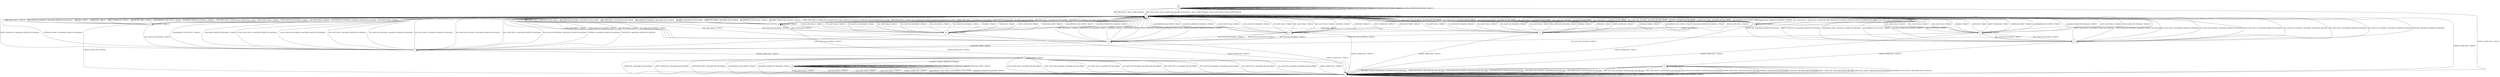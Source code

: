 digraph g {
__start0 [label="" shape="none"];

	s0 [shape="circle" label="s0"];
	s1 [shape="circle" label="s1"];
	s2 [shape="circle" label="s2"];
	s3 [shape="circle" label="s3"];
	s4 [shape="circle" label="s4"];
	s5 [shape="circle" label="s5"];
	s6 [shape="circle" label="s6"];
	s7 [shape="circle" label="s7"];
	s8 [shape="circle" label="s8"];
	s9 [shape="circle" label="s9"];
	s10 [shape="circle" label="s10"];
	s11 [shape="circle" label="s11"];
	s12 [shape="circle" label="s12"];
	s13 [shape="circle" label="s13"];
	s14 [shape="circle" label="s14"];
	s15 [shape="circle" label="s15"];
	s0 -> s1 [label="ECDH_CLIENT_HELLO / HELLO_VERIFY_REQUEST"];
	s0 -> s0 [label="ECDH_CLIENT_KEY_EXCHANGE / TIMEOUT"];
	s0 -> s1 [label="DH_CLIENT_HELLO / HELLO_VERIFY_REQUEST"];
	s0 -> s0 [label="DH_CLIENT_KEY_EXCHANGE / TIMEOUT"];
	s0 -> s1 [label="PSK_CLIENT_HELLO / HELLO_VERIFY_REQUEST"];
	s0 -> s0 [label="PSK_CLIENT_KEY_EXCHANGE / TIMEOUT"];
	s0 -> s1 [label="RSA_CLIENT_HELLO / HELLO_VERIFY_REQUEST"];
	s0 -> s0 [label="RSA_CLIENT_KEY_EXCHANGE / TIMEOUT"];
	s0 -> s2 [label="CHANGE_CIPHER_SPEC / TIMEOUT"];
	s0 -> s0 [label="FINISHED / TIMEOUT"];
	s0 -> s0 [label="APPLICATION / TIMEOUT"];
	s0 -> s0 [label="CERTIFICATE / TIMEOUT"];
	s0 -> s0 [label="EMPTY_CERTIFICATE / TIMEOUT"];
	s0 -> s0 [label="CERTIFICATE_VERIFY / TIMEOUT"];
	s0 -> s0 [label="Alert(WARNING,CLOSE_NOTIFY) / TIMEOUT"];
	s0 -> s0 [label="Alert(FATAL,UNEXPECTED_MESSAGE) / TIMEOUT"];
	s1 -> s3 [label="ECDH_CLIENT_HELLO / SERVER_HELLO,CERTIFICATE,ECDHE_SERVER_KEY_EXCHANGE,CERTIFICATE_REQUEST,SERVER_HELLO_DONE"];
	s1 -> s1 [label="ECDH_CLIENT_KEY_EXCHANGE / TIMEOUT"];
	s1 -> s6 [label="DH_CLIENT_HELLO / SERVER_HELLO,CERTIFICATE,DHE_SERVER_KEY_EXCHANGE,CERTIFICATE_REQUEST,SERVER_HELLO_DONE"];
	s1 -> s1 [label="DH_CLIENT_KEY_EXCHANGE / TIMEOUT"];
	s1 -> s4 [label="PSK_CLIENT_HELLO / SERVER_HELLO,SERVER_HELLO_DONE"];
	s1 -> s1 [label="PSK_CLIENT_KEY_EXCHANGE / TIMEOUT"];
	s1 -> s3 [label="RSA_CLIENT_HELLO / SERVER_HELLO,CERTIFICATE,CERTIFICATE_REQUEST,SERVER_HELLO_DONE"];
	s1 -> s1 [label="RSA_CLIENT_KEY_EXCHANGE / TIMEOUT"];
	s1 -> s2 [label="CHANGE_CIPHER_SPEC / TIMEOUT"];
	s1 -> s1 [label="FINISHED / TIMEOUT"];
	s1 -> s1 [label="APPLICATION / TIMEOUT"];
	s1 -> s1 [label="CERTIFICATE / TIMEOUT"];
	s1 -> s1 [label="EMPTY_CERTIFICATE / TIMEOUT"];
	s1 -> s1 [label="CERTIFICATE_VERIFY / TIMEOUT"];
	s1 -> s1 [label="Alert(WARNING,CLOSE_NOTIFY) / TIMEOUT"];
	s1 -> s1 [label="Alert(FATAL,UNEXPECTED_MESSAGE) / TIMEOUT"];
	s2 -> s2 [label="ECDH_CLIENT_HELLO / TIMEOUT"];
	s2 -> s2 [label="ECDH_CLIENT_KEY_EXCHANGE / TIMEOUT"];
	s2 -> s2 [label="DH_CLIENT_HELLO / TIMEOUT"];
	s2 -> s2 [label="DH_CLIENT_KEY_EXCHANGE / TIMEOUT"];
	s2 -> s2 [label="PSK_CLIENT_HELLO / TIMEOUT"];
	s2 -> s2 [label="PSK_CLIENT_KEY_EXCHANGE / TIMEOUT"];
	s2 -> s2 [label="RSA_CLIENT_HELLO / TIMEOUT"];
	s2 -> s2 [label="RSA_CLIENT_KEY_EXCHANGE / TIMEOUT"];
	s2 -> s2 [label="CHANGE_CIPHER_SPEC / TIMEOUT"];
	s2 -> s2 [label="FINISHED / TIMEOUT"];
	s2 -> s2 [label="APPLICATION / TIMEOUT"];
	s2 -> s2 [label="CERTIFICATE / TIMEOUT"];
	s2 -> s2 [label="EMPTY_CERTIFICATE / TIMEOUT"];
	s2 -> s2 [label="CERTIFICATE_VERIFY / TIMEOUT"];
	s2 -> s2 [label="Alert(WARNING,CLOSE_NOTIFY) / TIMEOUT"];
	s2 -> s2 [label="Alert(FATAL,UNEXPECTED_MESSAGE) / TIMEOUT"];
	s3 -> s1 [label="ECDH_CLIENT_HELLO / Alert(FATAL,DECODE_ERROR)"];
	s3 -> s1 [label="ECDH_CLIENT_KEY_EXCHANGE / Alert(FATAL,DECODE_ERROR)"];
	s3 -> s1 [label="DH_CLIENT_HELLO / Alert(FATAL,DECODE_ERROR)"];
	s3 -> s1 [label="DH_CLIENT_KEY_EXCHANGE / Alert(FATAL,DECODE_ERROR)"];
	s3 -> s1 [label="PSK_CLIENT_HELLO / Alert(FATAL,DECODE_ERROR)"];
	s3 -> s1 [label="PSK_CLIENT_KEY_EXCHANGE / Alert(FATAL,DECODE_ERROR)"];
	s3 -> s1 [label="RSA_CLIENT_HELLO / Alert(FATAL,DECODE_ERROR)"];
	s3 -> s1 [label="RSA_CLIENT_KEY_EXCHANGE / Alert(FATAL,DECODE_ERROR)"];
	s3 -> s2 [label="CHANGE_CIPHER_SPEC / TIMEOUT"];
	s3 -> s1 [label="FINISHED / Alert(FATAL,DECODE_ERROR)"];
	s3 -> s3 [label="APPLICATION / TIMEOUT"];
	s3 -> s11 [label="CERTIFICATE / TIMEOUT"];
	s3 -> s10 [label="EMPTY_CERTIFICATE / TIMEOUT"];
	s3 -> s1 [label="CERTIFICATE_VERIFY / Alert(FATAL,DECODE_ERROR)"];
	s3 -> s1 [label="Alert(WARNING,CLOSE_NOTIFY) / TIMEOUT"];
	s3 -> s1 [label="Alert(FATAL,UNEXPECTED_MESSAGE) / TIMEOUT"];
	s4 -> s1 [label="ECDH_CLIENT_HELLO / TIMEOUT"];
	s4 -> s1 [label="ECDH_CLIENT_KEY_EXCHANGE / TIMEOUT"];
	s4 -> s1 [label="DH_CLIENT_HELLO / TIMEOUT"];
	s4 -> s1 [label="DH_CLIENT_KEY_EXCHANGE / Alert(FATAL,UNKNOWN_PSK_IDENTITY)"];
	s4 -> s1 [label="PSK_CLIENT_HELLO / TIMEOUT"];
	s4 -> s5 [label="PSK_CLIENT_KEY_EXCHANGE / TIMEOUT"];
	s4 -> s1 [label="RSA_CLIENT_HELLO / TIMEOUT"];
	s4 -> s1 [label="RSA_CLIENT_KEY_EXCHANGE / Alert(FATAL,UNKNOWN_PSK_IDENTITY)"];
	s4 -> s2 [label="CHANGE_CIPHER_SPEC / TIMEOUT"];
	s4 -> s1 [label="FINISHED / TIMEOUT"];
	s4 -> s4 [label="APPLICATION / TIMEOUT"];
	s4 -> s1 [label="CERTIFICATE / TIMEOUT"];
	s4 -> s1 [label="EMPTY_CERTIFICATE / TIMEOUT"];
	s4 -> s1 [label="CERTIFICATE_VERIFY / TIMEOUT"];
	s4 -> s1 [label="Alert(WARNING,CLOSE_NOTIFY) / TIMEOUT"];
	s4 -> s1 [label="Alert(FATAL,UNEXPECTED_MESSAGE) / TIMEOUT"];
	s5 -> s1 [label="ECDH_CLIENT_HELLO / Alert(FATAL,UNEXPECTED_MESSAGE)"];
	s5 -> s1 [label="ECDH_CLIENT_KEY_EXCHANGE / Alert(FATAL,UNEXPECTED_MESSAGE)"];
	s5 -> s1 [label="DH_CLIENT_HELLO / Alert(FATAL,UNEXPECTED_MESSAGE)"];
	s5 -> s1 [label="DH_CLIENT_KEY_EXCHANGE / Alert(FATAL,UNEXPECTED_MESSAGE)"];
	s5 -> s1 [label="PSK_CLIENT_HELLO / Alert(FATAL,UNEXPECTED_MESSAGE)"];
	s5 -> s1 [label="PSK_CLIENT_KEY_EXCHANGE / Alert(FATAL,UNEXPECTED_MESSAGE)"];
	s5 -> s1 [label="RSA_CLIENT_HELLO / Alert(FATAL,UNEXPECTED_MESSAGE)"];
	s5 -> s1 [label="RSA_CLIENT_KEY_EXCHANGE / Alert(FATAL,UNEXPECTED_MESSAGE)"];
	s5 -> s8 [label="CHANGE_CIPHER_SPEC / TIMEOUT"];
	s5 -> s1 [label="FINISHED / Alert(FATAL,UNEXPECTED_MESSAGE)"];
	s5 -> s5 [label="APPLICATION / TIMEOUT"];
	s5 -> s1 [label="CERTIFICATE / Alert(FATAL,UNEXPECTED_MESSAGE)"];
	s5 -> s1 [label="EMPTY_CERTIFICATE / Alert(FATAL,UNEXPECTED_MESSAGE)"];
	s5 -> s1 [label="CERTIFICATE_VERIFY / Alert(FATAL,UNEXPECTED_MESSAGE)"];
	s5 -> s1 [label="Alert(WARNING,CLOSE_NOTIFY) / TIMEOUT"];
	s5 -> s1 [label="Alert(FATAL,UNEXPECTED_MESSAGE) / TIMEOUT"];
	s6 -> s1 [label="ECDH_CLIENT_HELLO / Alert(FATAL,DECODE_ERROR)"];
	s6 -> s1 [label="ECDH_CLIENT_KEY_EXCHANGE / Alert(FATAL,DECODE_ERROR)"];
	s6 -> s1 [label="DH_CLIENT_HELLO / Alert(FATAL,DECODE_ERROR)"];
	s6 -> s1 [label="DH_CLIENT_KEY_EXCHANGE / Alert(FATAL,DECODE_ERROR)"];
	s6 -> s1 [label="PSK_CLIENT_HELLO / Alert(FATAL,DECODE_ERROR)"];
	s6 -> s1 [label="PSK_CLIENT_KEY_EXCHANGE / Alert(FATAL,DECODE_ERROR)"];
	s6 -> s1 [label="RSA_CLIENT_HELLO / Alert(FATAL,DECODE_ERROR)"];
	s6 -> s1 [label="RSA_CLIENT_KEY_EXCHANGE / Alert(FATAL,DECODE_ERROR)"];
	s6 -> s2 [label="CHANGE_CIPHER_SPEC / TIMEOUT"];
	s6 -> s1 [label="FINISHED / Alert(FATAL,DECODE_ERROR)"];
	s6 -> s6 [label="APPLICATION / TIMEOUT"];
	s6 -> s14 [label="CERTIFICATE / TIMEOUT"];
	s6 -> s7 [label="EMPTY_CERTIFICATE / TIMEOUT"];
	s6 -> s1 [label="CERTIFICATE_VERIFY / Alert(FATAL,DECODE_ERROR)"];
	s6 -> s1 [label="Alert(WARNING,CLOSE_NOTIFY) / TIMEOUT"];
	s6 -> s1 [label="Alert(FATAL,UNEXPECTED_MESSAGE) / TIMEOUT"];
	s7 -> s1 [label="ECDH_CLIENT_HELLO / TIMEOUT"];
	s7 -> s1 [label="ECDH_CLIENT_KEY_EXCHANGE / TIMEOUT"];
	s7 -> s1 [label="DH_CLIENT_HELLO / TIMEOUT"];
	s7 -> s5 [label="DH_CLIENT_KEY_EXCHANGE / TIMEOUT"];
	s7 -> s1 [label="PSK_CLIENT_HELLO / TIMEOUT"];
	s7 -> s12 [label="PSK_CLIENT_KEY_EXCHANGE / TIMEOUT"];
	s7 -> s1 [label="RSA_CLIENT_HELLO / TIMEOUT"];
	s7 -> s12 [label="RSA_CLIENT_KEY_EXCHANGE / TIMEOUT"];
	s7 -> s2 [label="CHANGE_CIPHER_SPEC / TIMEOUT"];
	s7 -> s1 [label="FINISHED / TIMEOUT"];
	s7 -> s7 [label="APPLICATION / TIMEOUT"];
	s7 -> s1 [label="CERTIFICATE / TIMEOUT"];
	s7 -> s1 [label="EMPTY_CERTIFICATE / TIMEOUT"];
	s7 -> s1 [label="CERTIFICATE_VERIFY / TIMEOUT"];
	s7 -> s1 [label="Alert(WARNING,CLOSE_NOTIFY) / TIMEOUT"];
	s7 -> s1 [label="Alert(FATAL,UNEXPECTED_MESSAGE) / TIMEOUT"];
	s8 -> s2 [label="ECDH_CLIENT_HELLO / Alert(FATAL,DECODE_ERROR)"];
	s8 -> s2 [label="ECDH_CLIENT_KEY_EXCHANGE / Alert(FATAL,DECODE_ERROR)"];
	s8 -> s2 [label="DH_CLIENT_HELLO / Alert(FATAL,DECODE_ERROR)"];
	s8 -> s2 [label="DH_CLIENT_KEY_EXCHANGE / Alert(FATAL,DECODE_ERROR)"];
	s8 -> s2 [label="PSK_CLIENT_HELLO / Alert(FATAL,DECODE_ERROR)"];
	s8 -> s2 [label="PSK_CLIENT_KEY_EXCHANGE / Alert(FATAL,DECODE_ERROR)"];
	s8 -> s2 [label="RSA_CLIENT_HELLO / Alert(FATAL,DECODE_ERROR)"];
	s8 -> s2 [label="RSA_CLIENT_KEY_EXCHANGE / Alert(FATAL,DECODE_ERROR)"];
	s8 -> s2 [label="CHANGE_CIPHER_SPEC / TIMEOUT"];
	s8 -> s9 [label="FINISHED / CHANGE_CIPHER_SPEC,FINISHED"];
	s8 -> s8 [label="APPLICATION / TIMEOUT"];
	s8 -> s2 [label="CERTIFICATE / Alert(FATAL,DECODE_ERROR)"];
	s8 -> s2 [label="EMPTY_CERTIFICATE / Alert(FATAL,DECODE_ERROR)"];
	s8 -> s2 [label="CERTIFICATE_VERIFY / Alert(FATAL,DECODE_ERROR)"];
	s8 -> s2 [label="Alert(WARNING,CLOSE_NOTIFY) / TIMEOUT"];
	s8 -> s2 [label="Alert(FATAL,UNEXPECTED_MESSAGE) / TIMEOUT"];
	s9 -> s2 [label="ECDH_CLIENT_HELLO / TIMEOUT"];
	s9 -> s9 [label="ECDH_CLIENT_KEY_EXCHANGE / TIMEOUT"];
	s9 -> s2 [label="DH_CLIENT_HELLO / TIMEOUT"];
	s9 -> s9 [label="DH_CLIENT_KEY_EXCHANGE / TIMEOUT"];
	s9 -> s2 [label="PSK_CLIENT_HELLO / TIMEOUT"];
	s9 -> s9 [label="PSK_CLIENT_KEY_EXCHANGE / TIMEOUT"];
	s9 -> s2 [label="RSA_CLIENT_HELLO / TIMEOUT"];
	s9 -> s9 [label="RSA_CLIENT_KEY_EXCHANGE / TIMEOUT"];
	s9 -> s2 [label="CHANGE_CIPHER_SPEC / TIMEOUT"];
	s9 -> s9 [label="FINISHED / TIMEOUT"];
	s9 -> s9 [label="APPLICATION / APPLICATION"];
	s9 -> s9 [label="CERTIFICATE / TIMEOUT"];
	s9 -> s9 [label="EMPTY_CERTIFICATE / TIMEOUT"];
	s9 -> s9 [label="CERTIFICATE_VERIFY / TIMEOUT"];
	s9 -> s2 [label="Alert(WARNING,CLOSE_NOTIFY) / Alert(WARNING,CLOSE_NOTIFY)"];
	s9 -> s2 [label="Alert(FATAL,UNEXPECTED_MESSAGE) / TIMEOUT"];
	s10 -> s1 [label="ECDH_CLIENT_HELLO / TIMEOUT"];
	s10 -> s5 [label="ECDH_CLIENT_KEY_EXCHANGE / TIMEOUT"];
	s10 -> s1 [label="DH_CLIENT_HELLO / TIMEOUT"];
	s10 -> s1 [label="DH_CLIENT_KEY_EXCHANGE / TIMEOUT"];
	s10 -> s1 [label="PSK_CLIENT_HELLO / TIMEOUT"];
	s10 -> s1 [label="PSK_CLIENT_KEY_EXCHANGE / TIMEOUT"];
	s10 -> s1 [label="RSA_CLIENT_HELLO / TIMEOUT"];
	s10 -> s1 [label="RSA_CLIENT_KEY_EXCHANGE / TIMEOUT"];
	s10 -> s2 [label="CHANGE_CIPHER_SPEC / TIMEOUT"];
	s10 -> s1 [label="FINISHED / TIMEOUT"];
	s10 -> s10 [label="APPLICATION / TIMEOUT"];
	s10 -> s1 [label="CERTIFICATE / TIMEOUT"];
	s10 -> s1 [label="EMPTY_CERTIFICATE / TIMEOUT"];
	s10 -> s1 [label="CERTIFICATE_VERIFY / TIMEOUT"];
	s10 -> s1 [label="Alert(WARNING,CLOSE_NOTIFY) / TIMEOUT"];
	s10 -> s1 [label="Alert(FATAL,UNEXPECTED_MESSAGE) / TIMEOUT"];
	s11 -> s1 [label="ECDH_CLIENT_HELLO / TIMEOUT"];
	s11 -> s15 [label="ECDH_CLIENT_KEY_EXCHANGE / TIMEOUT"];
	s11 -> s1 [label="DH_CLIENT_HELLO / TIMEOUT"];
	s11 -> s1 [label="DH_CLIENT_KEY_EXCHANGE / TIMEOUT"];
	s11 -> s1 [label="PSK_CLIENT_HELLO / TIMEOUT"];
	s11 -> s1 [label="PSK_CLIENT_KEY_EXCHANGE / TIMEOUT"];
	s11 -> s1 [label="RSA_CLIENT_HELLO / TIMEOUT"];
	s11 -> s1 [label="RSA_CLIENT_KEY_EXCHANGE / TIMEOUT"];
	s11 -> s2 [label="CHANGE_CIPHER_SPEC / TIMEOUT"];
	s11 -> s1 [label="FINISHED / TIMEOUT"];
	s11 -> s11 [label="APPLICATION / TIMEOUT"];
	s11 -> s1 [label="CERTIFICATE / TIMEOUT"];
	s11 -> s1 [label="EMPTY_CERTIFICATE / TIMEOUT"];
	s11 -> s1 [label="CERTIFICATE_VERIFY / TIMEOUT"];
	s11 -> s1 [label="Alert(WARNING,CLOSE_NOTIFY) / TIMEOUT"];
	s11 -> s1 [label="Alert(FATAL,UNEXPECTED_MESSAGE) / TIMEOUT"];
	s12 -> s1 [label="ECDH_CLIENT_HELLO / Alert(FATAL,UNEXPECTED_MESSAGE)"];
	s12 -> s1 [label="ECDH_CLIENT_KEY_EXCHANGE / Alert(FATAL,UNEXPECTED_MESSAGE)"];
	s12 -> s1 [label="DH_CLIENT_HELLO / Alert(FATAL,UNEXPECTED_MESSAGE)"];
	s12 -> s1 [label="DH_CLIENT_KEY_EXCHANGE / Alert(FATAL,UNEXPECTED_MESSAGE)"];
	s12 -> s1 [label="PSK_CLIENT_HELLO / Alert(FATAL,UNEXPECTED_MESSAGE)"];
	s12 -> s1 [label="PSK_CLIENT_KEY_EXCHANGE / Alert(FATAL,UNEXPECTED_MESSAGE)"];
	s12 -> s1 [label="RSA_CLIENT_HELLO / Alert(FATAL,UNEXPECTED_MESSAGE)"];
	s12 -> s1 [label="RSA_CLIENT_KEY_EXCHANGE / Alert(FATAL,UNEXPECTED_MESSAGE)"];
	s12 -> s13 [label="CHANGE_CIPHER_SPEC / TIMEOUT"];
	s12 -> s1 [label="FINISHED / Alert(FATAL,UNEXPECTED_MESSAGE)"];
	s12 -> s12 [label="APPLICATION / TIMEOUT"];
	s12 -> s1 [label="CERTIFICATE / Alert(FATAL,UNEXPECTED_MESSAGE)"];
	s12 -> s1 [label="EMPTY_CERTIFICATE / Alert(FATAL,UNEXPECTED_MESSAGE)"];
	s12 -> s1 [label="CERTIFICATE_VERIFY / Alert(FATAL,UNEXPECTED_MESSAGE)"];
	s12 -> s1 [label="Alert(WARNING,CLOSE_NOTIFY) / TIMEOUT"];
	s12 -> s1 [label="Alert(FATAL,UNEXPECTED_MESSAGE) / TIMEOUT"];
	s13 -> s2 [label="ECDH_CLIENT_HELLO / Alert(FATAL,BAD_RECORD_MAC)"];
	s13 -> s2 [label="ECDH_CLIENT_KEY_EXCHANGE / Alert(FATAL,BAD_RECORD_MAC)"];
	s13 -> s2 [label="DH_CLIENT_HELLO / Alert(FATAL,BAD_RECORD_MAC)"];
	s13 -> s2 [label="DH_CLIENT_KEY_EXCHANGE / Alert(FATAL,BAD_RECORD_MAC)"];
	s13 -> s2 [label="PSK_CLIENT_HELLO / Alert(FATAL,BAD_RECORD_MAC)"];
	s13 -> s2 [label="PSK_CLIENT_KEY_EXCHANGE / Alert(FATAL,BAD_RECORD_MAC)"];
	s13 -> s2 [label="RSA_CLIENT_HELLO / Alert(FATAL,BAD_RECORD_MAC)"];
	s13 -> s2 [label="RSA_CLIENT_KEY_EXCHANGE / Alert(FATAL,BAD_RECORD_MAC)"];
	s13 -> s2 [label="CHANGE_CIPHER_SPEC / Alert(FATAL,BAD_RECORD_MAC)"];
	s13 -> s2 [label="FINISHED / Alert(FATAL,BAD_RECORD_MAC)"];
	s13 -> s13 [label="APPLICATION / TIMEOUT"];
	s13 -> s2 [label="CERTIFICATE / Alert(FATAL,BAD_RECORD_MAC)"];
	s13 -> s2 [label="EMPTY_CERTIFICATE / Alert(FATAL,BAD_RECORD_MAC)"];
	s13 -> s2 [label="CERTIFICATE_VERIFY / Alert(FATAL,BAD_RECORD_MAC)"];
	s13 -> s2 [label="Alert(WARNING,CLOSE_NOTIFY) / Alert(FATAL,BAD_RECORD_MAC)"];
	s13 -> s2 [label="Alert(FATAL,UNEXPECTED_MESSAGE) / Alert(FATAL,BAD_RECORD_MAC)"];
	s14 -> s1 [label="ECDH_CLIENT_HELLO / TIMEOUT"];
	s14 -> s1 [label="ECDH_CLIENT_KEY_EXCHANGE / TIMEOUT"];
	s14 -> s1 [label="DH_CLIENT_HELLO / TIMEOUT"];
	s14 -> s15 [label="DH_CLIENT_KEY_EXCHANGE / TIMEOUT"];
	s14 -> s1 [label="PSK_CLIENT_HELLO / TIMEOUT"];
	s14 -> s15 [label="PSK_CLIENT_KEY_EXCHANGE / TIMEOUT"];
	s14 -> s1 [label="RSA_CLIENT_HELLO / TIMEOUT"];
	s14 -> s15 [label="RSA_CLIENT_KEY_EXCHANGE / TIMEOUT"];
	s14 -> s2 [label="CHANGE_CIPHER_SPEC / TIMEOUT"];
	s14 -> s1 [label="FINISHED / TIMEOUT"];
	s14 -> s14 [label="APPLICATION / TIMEOUT"];
	s14 -> s1 [label="CERTIFICATE / TIMEOUT"];
	s14 -> s1 [label="EMPTY_CERTIFICATE / TIMEOUT"];
	s14 -> s1 [label="CERTIFICATE_VERIFY / TIMEOUT"];
	s14 -> s1 [label="Alert(WARNING,CLOSE_NOTIFY) / TIMEOUT"];
	s14 -> s1 [label="Alert(FATAL,UNEXPECTED_MESSAGE) / TIMEOUT"];
	s15 -> s1 [label="ECDH_CLIENT_HELLO / TIMEOUT"];
	s15 -> s1 [label="ECDH_CLIENT_KEY_EXCHANGE / TIMEOUT"];
	s15 -> s1 [label="DH_CLIENT_HELLO / TIMEOUT"];
	s15 -> s1 [label="DH_CLIENT_KEY_EXCHANGE / TIMEOUT"];
	s15 -> s1 [label="PSK_CLIENT_HELLO / TIMEOUT"];
	s15 -> s1 [label="PSK_CLIENT_KEY_EXCHANGE / TIMEOUT"];
	s15 -> s1 [label="RSA_CLIENT_HELLO / TIMEOUT"];
	s15 -> s1 [label="RSA_CLIENT_KEY_EXCHANGE / TIMEOUT"];
	s15 -> s2 [label="CHANGE_CIPHER_SPEC / TIMEOUT"];
	s15 -> s1 [label="FINISHED / TIMEOUT"];
	s15 -> s15 [label="APPLICATION / TIMEOUT"];
	s15 -> s1 [label="CERTIFICATE / TIMEOUT"];
	s15 -> s1 [label="EMPTY_CERTIFICATE / TIMEOUT"];
	s15 -> s5 [label="CERTIFICATE_VERIFY / TIMEOUT"];
	s15 -> s1 [label="Alert(WARNING,CLOSE_NOTIFY) / TIMEOUT"];
	s15 -> s1 [label="Alert(FATAL,UNEXPECTED_MESSAGE) / TIMEOUT"];

__start0 -> s0;
}
